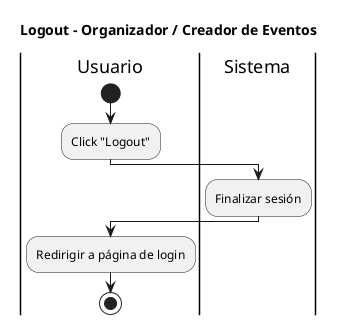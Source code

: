 @startuml
title Logout - Organizador / Creador de Eventos
|Usuario|
start
:Click "Logout";

|Sistema|
:Finalizar sesión;
|Usuario|
:Redirigir a página de login;
stop
@enduml
